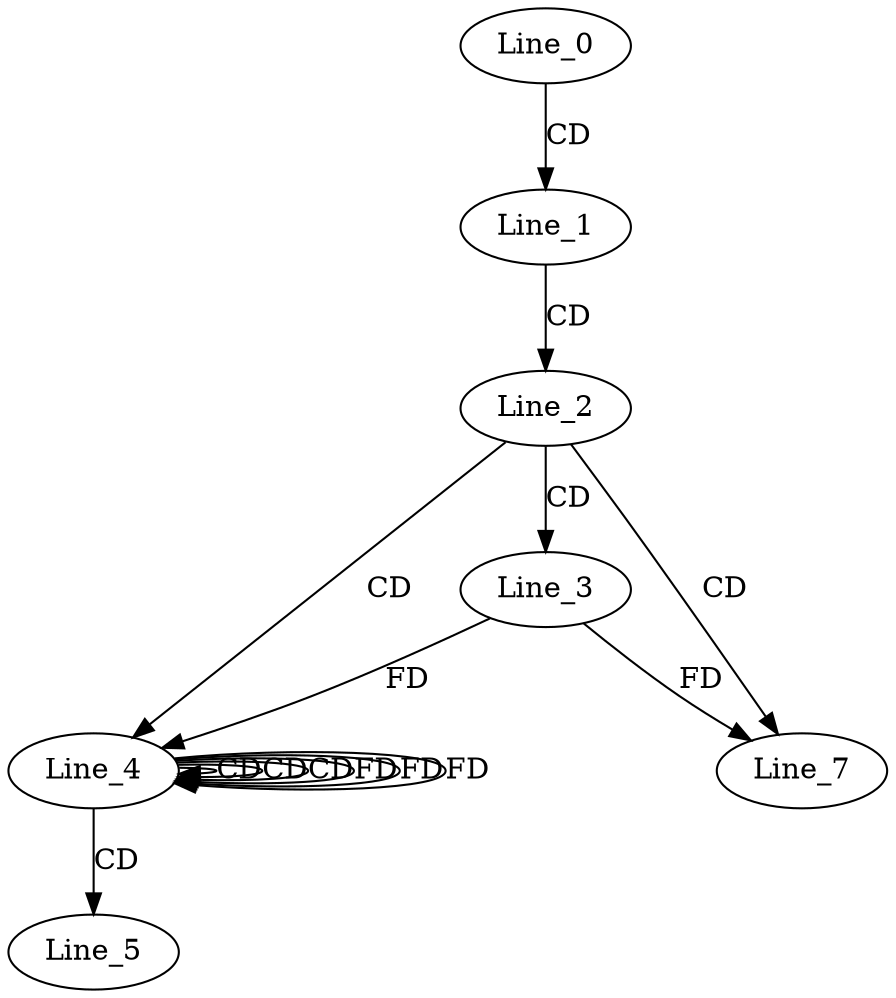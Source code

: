 digraph G {
  Line_0;
  Line_1;
  Line_2;
  Line_3;
  Line_4;
  Line_4;
  Line_4;
  Line_4;
  Line_4;
  Line_4;
  Line_5;
  Line_7;
  Line_0 -> Line_1 [ label="CD" ];
  Line_1 -> Line_2 [ label="CD" ];
  Line_2 -> Line_3 [ label="CD" ];
  Line_2 -> Line_4 [ label="CD" ];
  Line_4 -> Line_4 [ label="CD" ];
  Line_4 -> Line_4 [ label="CD" ];
  Line_4 -> Line_4 [ label="CD" ];
  Line_3 -> Line_4 [ label="FD" ];
  Line_4 -> Line_4 [ label="FD" ];
  Line_4 -> Line_5 [ label="CD" ];
  Line_2 -> Line_7 [ label="CD" ];
  Line_3 -> Line_7 [ label="FD" ];
  Line_4 -> Line_4 [ label="FD" ];
  Line_4 -> Line_4 [ label="FD" ];
}
